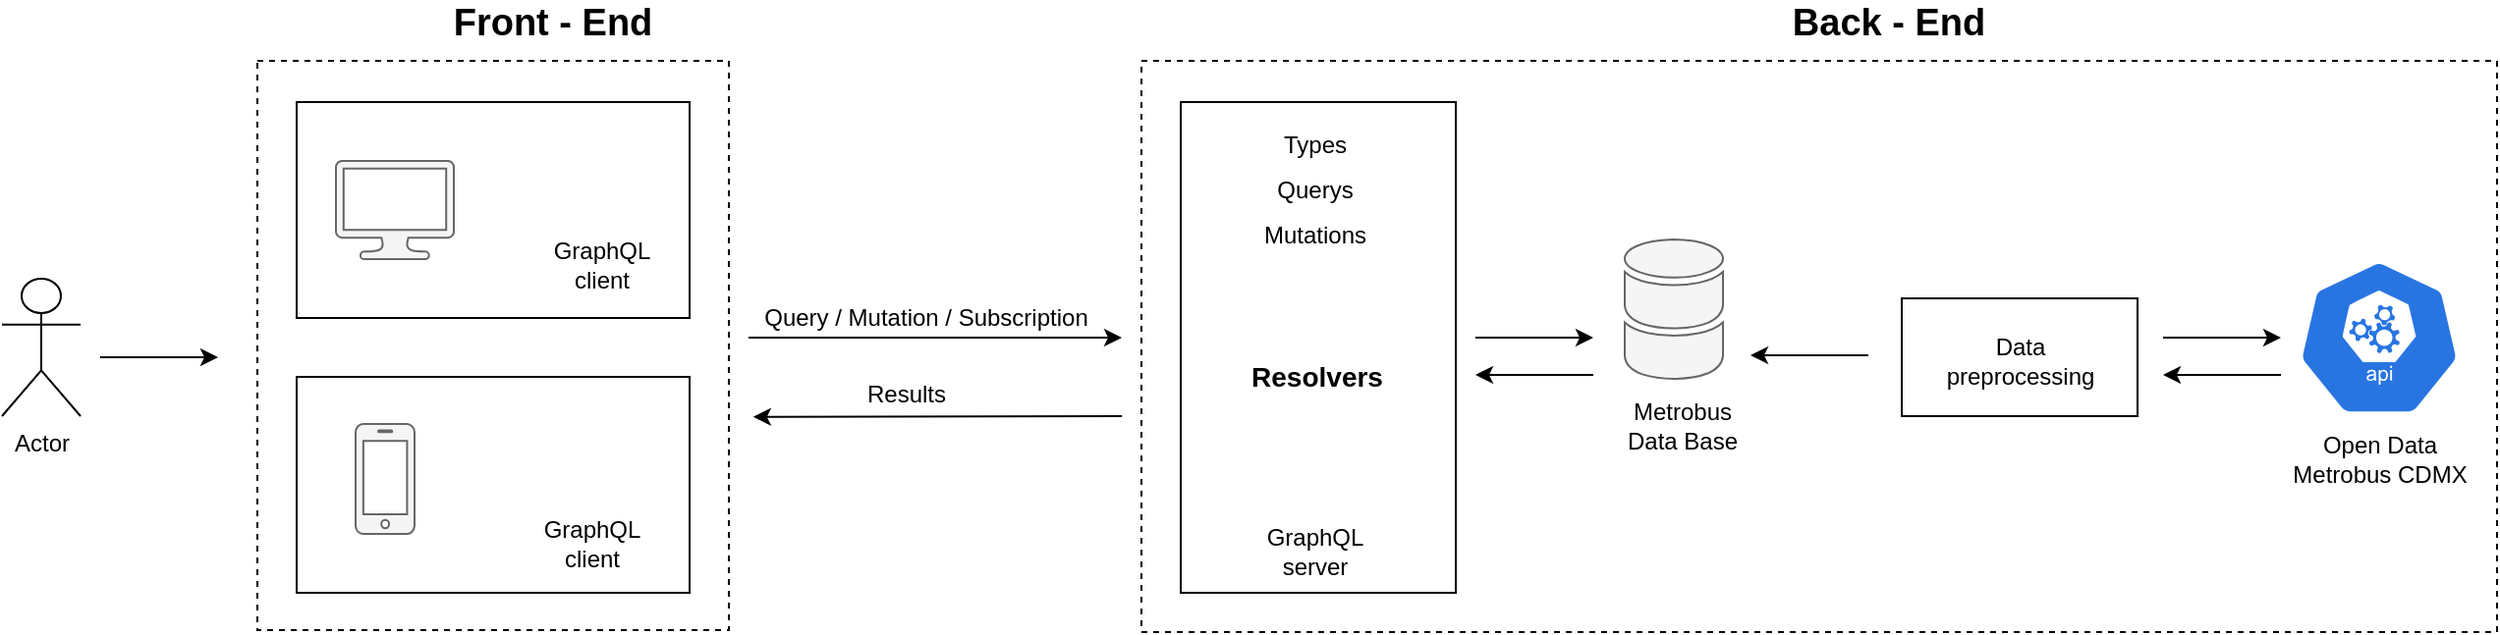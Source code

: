 <mxfile pages="1">
    <diagram id="863tvQ_oTWcFZVc5Vtm-" name="Page-1">
        <mxGraphModel dx="1590" dy="778" grid="0" gridSize="10" guides="1" tooltips="1" connect="1" arrows="1" fold="1" page="0" pageScale="1" pageWidth="827" pageHeight="1169" background="none" math="0" shadow="0">
            <root>
                <mxCell id="0"/>
                <mxCell id="1" parent="0"/>
                <mxCell id="35" value="" style="rounded=0;whiteSpace=wrap;html=1;fontSize=19;strokeWidth=1;fillColor=none;dashed=1;" parent="1" vertex="1">
                    <mxGeometry x="150" y="109" width="240" height="290" as="geometry"/>
                </mxCell>
                <mxCell id="6" value="" style="endArrow=classic;html=1;" parent="1" edge="1">
                    <mxGeometry width="50" height="50" relative="1" as="geometry">
                        <mxPoint x="70" y="260" as="sourcePoint"/>
                        <mxPoint x="130" y="260" as="targetPoint"/>
                    </mxGeometry>
                </mxCell>
                <mxCell id="14" value="Actor" style="shape=umlActor;verticalLabelPosition=bottom;verticalAlign=top;html=1;outlineConnect=0;" parent="1" vertex="1">
                    <mxGeometry x="20" y="220" width="40" height="70" as="geometry"/>
                </mxCell>
                <mxCell id="28" value="" style="rounded=0;whiteSpace=wrap;html=1;fillColor=none;" parent="1" vertex="1">
                    <mxGeometry x="170" y="130" width="200" height="110" as="geometry"/>
                </mxCell>
                <mxCell id="29" value="" style="sketch=0;pointerEvents=1;shadow=0;dashed=0;html=1;strokeColor=#666666;fillColor=#f5f5f5;labelPosition=center;verticalLabelPosition=bottom;verticalAlign=top;outlineConnect=0;align=center;shape=mxgraph.office.devices.lcd_monitor;fontColor=#333333;" parent="1" vertex="1">
                    <mxGeometry x="190" y="160" width="60" height="50" as="geometry"/>
                </mxCell>
                <mxCell id="30" value="" style="rounded=0;whiteSpace=wrap;html=1;fillColor=none;" parent="1" vertex="1">
                    <mxGeometry x="170" y="270" width="200" height="110" as="geometry"/>
                </mxCell>
                <mxCell id="31" value="" style="sketch=0;pointerEvents=1;shadow=0;dashed=0;html=1;strokeColor=#666666;fillColor=#f5f5f5;labelPosition=center;verticalLabelPosition=bottom;verticalAlign=top;outlineConnect=0;align=center;shape=mxgraph.office.devices.cell_phone_iphone_standalone;fontColor=#333333;" parent="1" vertex="1">
                    <mxGeometry x="200" y="294" width="30" height="56" as="geometry"/>
                </mxCell>
                <mxCell id="32" value="&lt;font style=&quot;font-size: 19px&quot;&gt;&lt;b&gt;Front - End&lt;/b&gt;&lt;/font&gt;" style="text;html=1;resizable=0;autosize=1;align=center;verticalAlign=middle;points=[];fillColor=none;strokeColor=none;rounded=0;dashed=1;strokeWidth=8;" parent="1" vertex="1">
                    <mxGeometry x="240" y="80" width="120" height="20" as="geometry"/>
                </mxCell>
                <mxCell id="37" value="" style="shape=image;verticalLabelPosition=bottom;labelBackgroundColor=#ffffff;verticalAlign=top;aspect=fixed;imageAspect=0;image=https://upload.wikimedia.org/wikipedia/commons/thumb/1/17/GraphQL_Logo.svg/800px-GraphQL_Logo.svg.png;" parent="1" vertex="1">
                    <mxGeometry x="290" y="284" width="56" height="56" as="geometry"/>
                </mxCell>
                <mxCell id="38" value="GraphQL&lt;br style=&quot;font-size: 12px;&quot;&gt;client" style="text;html=1;resizable=0;autosize=1;align=center;verticalAlign=middle;points=[];fillColor=none;strokeColor=none;rounded=0;fontSize=12;" parent="1" vertex="1">
                    <mxGeometry x="285" y="340" width="70" height="30" as="geometry"/>
                </mxCell>
                <mxCell id="39" value="" style="shape=image;verticalLabelPosition=bottom;labelBackgroundColor=#ffffff;verticalAlign=top;aspect=fixed;imageAspect=0;image=https://upload.wikimedia.org/wikipedia/commons/thumb/1/17/GraphQL_Logo.svg/800px-GraphQL_Logo.svg.png;" parent="1" vertex="1">
                    <mxGeometry x="295" y="142" width="56" height="56" as="geometry"/>
                </mxCell>
                <mxCell id="40" value="GraphQL&lt;br style=&quot;font-size: 12px;&quot;&gt;client" style="text;html=1;resizable=0;autosize=1;align=center;verticalAlign=middle;points=[];fillColor=none;strokeColor=none;rounded=0;fontSize=12;" parent="1" vertex="1">
                    <mxGeometry x="290" y="198" width="70" height="30" as="geometry"/>
                </mxCell>
                <mxCell id="41" value="" style="endArrow=classic;html=1;fontSize=12;" parent="1" edge="1">
                    <mxGeometry width="50" height="50" relative="1" as="geometry">
                        <mxPoint x="400" y="250" as="sourcePoint"/>
                        <mxPoint x="590" y="250" as="targetPoint"/>
                    </mxGeometry>
                </mxCell>
                <mxCell id="42" value="" style="endArrow=classic;html=1;fontSize=12;textDirection=rtl;entryX=1.01;entryY=0.453;entryDx=0;entryDy=0;entryPerimeter=0;" parent="1" edge="1">
                    <mxGeometry width="50" height="50" relative="1" as="geometry">
                        <mxPoint x="590" y="290" as="sourcePoint"/>
                        <mxPoint x="402.4" y="290.37" as="targetPoint"/>
                    </mxGeometry>
                </mxCell>
                <mxCell id="43" value="" style="rounded=0;whiteSpace=wrap;html=1;fontSize=12;strokeWidth=1;fillColor=none;dashed=1;" parent="1" vertex="1">
                    <mxGeometry x="600" y="109" width="690" height="291" as="geometry"/>
                </mxCell>
                <mxCell id="44" value="Query / Mutation / Subscription" style="text;html=1;resizable=0;autosize=1;align=center;verticalAlign=middle;points=[];fillColor=none;strokeColor=none;rounded=0;dashed=1;fontSize=12;" parent="1" vertex="1">
                    <mxGeometry x="400" y="230" width="180" height="20" as="geometry"/>
                </mxCell>
                <mxCell id="45" value="Results" style="text;html=1;resizable=0;autosize=1;align=center;verticalAlign=middle;points=[];fillColor=none;strokeColor=none;rounded=0;dashed=1;fontSize=12;" parent="1" vertex="1">
                    <mxGeometry x="450" y="269" width="60" height="20" as="geometry"/>
                </mxCell>
                <mxCell id="46" value="" style="rounded=0;whiteSpace=wrap;html=1;fontSize=12;strokeWidth=1;fillColor=none;" parent="1" vertex="1">
                    <mxGeometry x="620" y="130" width="140" height="250" as="geometry"/>
                </mxCell>
                <mxCell id="48" value="" style="shape=image;verticalLabelPosition=bottom;labelBackgroundColor=#ffffff;verticalAlign=top;aspect=fixed;imageAspect=0;image=https://upload.wikimedia.org/wikipedia/commons/thumb/1/17/GraphQL_Logo.svg/800px-GraphQL_Logo.svg.png;" parent="1" vertex="1">
                    <mxGeometry x="660" y="289" width="56" height="56" as="geometry"/>
                </mxCell>
                <mxCell id="49" value="GraphQL&lt;br style=&quot;font-size: 12px&quot;&gt;server" style="text;html=1;resizable=0;autosize=1;align=center;verticalAlign=middle;points=[];fillColor=none;strokeColor=none;rounded=0;fontSize=12;" parent="1" vertex="1">
                    <mxGeometry x="653" y="344" width="70" height="30" as="geometry"/>
                </mxCell>
                <mxCell id="53" value="" style="endArrow=classic;html=1;" parent="1" edge="1">
                    <mxGeometry width="50" height="50" relative="1" as="geometry">
                        <mxPoint x="770" y="250" as="sourcePoint"/>
                        <mxPoint x="830" y="250" as="targetPoint"/>
                    </mxGeometry>
                </mxCell>
                <mxCell id="57" value="" style="endArrow=classic;html=1;" parent="1" edge="1">
                    <mxGeometry width="50" height="50" relative="1" as="geometry">
                        <mxPoint x="830" y="269" as="sourcePoint"/>
                        <mxPoint x="770" y="269" as="targetPoint"/>
                    </mxGeometry>
                </mxCell>
                <mxCell id="58" value="" style="group" parent="1" vertex="1" connectable="0">
                    <mxGeometry x="840" y="200" width="70" height="110" as="geometry"/>
                </mxCell>
                <mxCell id="51" value="" style="sketch=0;shadow=0;dashed=0;html=1;strokeColor=#666666;fillColor=#f5f5f5;labelPosition=center;verticalLabelPosition=bottom;verticalAlign=top;outlineConnect=0;align=center;shape=mxgraph.office.databases.database_mini_2;fontSize=12;fontColor=#333333;" parent="58" vertex="1">
                    <mxGeometry x="6" width="50" height="72" as="geometry"/>
                </mxCell>
                <mxCell id="52" value="Metrobus&lt;br&gt;Data Base" style="text;html=1;resizable=0;autosize=1;align=center;verticalAlign=middle;points=[];fillColor=none;strokeColor=none;rounded=0;fontSize=12;" parent="58" vertex="1">
                    <mxGeometry y="80" width="70" height="30" as="geometry"/>
                </mxCell>
                <mxCell id="61" value="" style="endArrow=classic;html=1;" parent="1" edge="1">
                    <mxGeometry width="50" height="50" relative="1" as="geometry">
                        <mxPoint x="970" y="259" as="sourcePoint"/>
                        <mxPoint x="910" y="259" as="targetPoint"/>
                    </mxGeometry>
                </mxCell>
                <mxCell id="64" value="" style="rounded=0;whiteSpace=wrap;html=1;fontSize=12;strokeWidth=1;fillColor=none;" parent="1" vertex="1">
                    <mxGeometry x="987" y="230" width="120" height="60" as="geometry"/>
                </mxCell>
                <mxCell id="65" value="Data&lt;br&gt;preprocessing" style="text;html=1;resizable=0;autosize=1;align=center;verticalAlign=middle;points=[];fillColor=none;strokeColor=none;rounded=0;fontSize=12;" parent="1" vertex="1">
                    <mxGeometry x="1002" y="247" width="90" height="30" as="geometry"/>
                </mxCell>
                <mxCell id="66" value="" style="sketch=0;html=1;dashed=0;whitespace=wrap;fillColor=#2875E2;strokeColor=#ffffff;points=[[0.005,0.63,0],[0.1,0.2,0],[0.9,0.2,0],[0.5,0,0],[0.995,0.63,0],[0.72,0.99,0],[0.5,1,0],[0.28,0.99,0]];shape=mxgraph.kubernetes.icon;prIcon=api;fontSize=12;" parent="1" vertex="1">
                    <mxGeometry x="1180" y="210" width="100" height="80" as="geometry"/>
                </mxCell>
                <mxCell id="67" value="Open Data&lt;br&gt;Metrobus CDMX" style="text;html=1;resizable=0;autosize=1;align=center;verticalAlign=middle;points=[];fillColor=none;strokeColor=none;rounded=0;fontSize=12;" parent="1" vertex="1">
                    <mxGeometry x="1180" y="297" width="100" height="30" as="geometry"/>
                </mxCell>
                <mxCell id="68" value="Types" style="text;html=1;resizable=0;autosize=1;align=center;verticalAlign=middle;points=[];fillColor=none;strokeColor=none;rounded=0;fontSize=12;" parent="1" vertex="1">
                    <mxGeometry x="663" y="142" width="50" height="20" as="geometry"/>
                </mxCell>
                <mxCell id="69" value="Querys" style="text;html=1;resizable=0;autosize=1;align=center;verticalAlign=middle;points=[];fillColor=none;strokeColor=none;rounded=0;fontSize=12;" parent="1" vertex="1">
                    <mxGeometry x="663" y="165" width="50" height="20" as="geometry"/>
                </mxCell>
                <mxCell id="70" value="Mutations" style="text;html=1;resizable=0;autosize=1;align=center;verticalAlign=middle;points=[];fillColor=none;strokeColor=none;rounded=0;fontSize=12;" parent="1" vertex="1">
                    <mxGeometry x="653" y="188" width="70" height="20" as="geometry"/>
                </mxCell>
                <mxCell id="71" value="Resolvers" style="text;html=1;resizable=0;autosize=1;align=center;verticalAlign=middle;points=[];fillColor=none;strokeColor=none;rounded=0;fontSize=14;fontStyle=1" parent="1" vertex="1">
                    <mxGeometry x="649" y="260" width="80" height="20" as="geometry"/>
                </mxCell>
                <mxCell id="73" value="&lt;font style=&quot;font-size: 19px&quot;&gt;&lt;b&gt;Back - End&lt;/b&gt;&lt;/font&gt;" style="text;html=1;resizable=0;autosize=1;align=center;verticalAlign=middle;points=[];fillColor=none;strokeColor=none;rounded=0;dashed=1;strokeWidth=8;" parent="1" vertex="1">
                    <mxGeometry x="925" y="80" width="110" height="20" as="geometry"/>
                </mxCell>
                <mxCell id="77" value="" style="endArrow=classic;html=1;" parent="1" edge="1">
                    <mxGeometry width="50" height="50" relative="1" as="geometry">
                        <mxPoint x="1120" y="250" as="sourcePoint"/>
                        <mxPoint x="1180" y="250" as="targetPoint"/>
                    </mxGeometry>
                </mxCell>
                <mxCell id="78" value="" style="endArrow=classic;html=1;" parent="1" edge="1">
                    <mxGeometry width="50" height="50" relative="1" as="geometry">
                        <mxPoint x="1180" y="269" as="sourcePoint"/>
                        <mxPoint x="1120" y="269" as="targetPoint"/>
                    </mxGeometry>
                </mxCell>
            </root>
        </mxGraphModel>
    </diagram>
</mxfile>